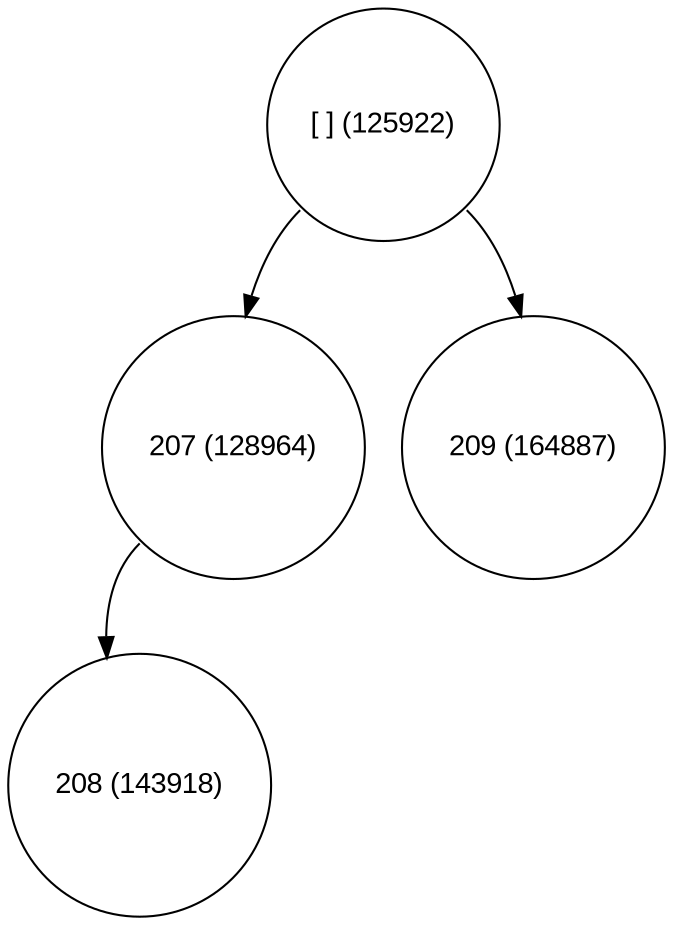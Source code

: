digraph move_down {
	node [fontname="Arial", shape="circle", width=0.5]; 

	0 [label = "[ ] (125922)"];
	0:sw -> 1;
	1 [label = "207 (128964)"];
	1:sw -> 3;
	3 [label = "208 (143918)"];
	0:se -> 2;
	2 [label = "209 (164887)"];
}
